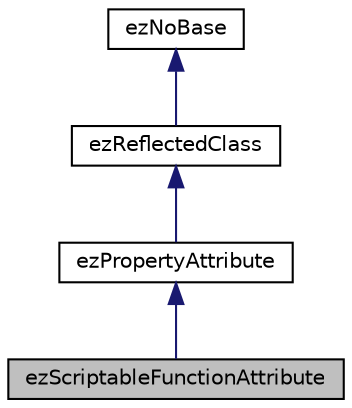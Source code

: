 digraph "ezScriptableFunctionAttribute"
{
 // LATEX_PDF_SIZE
  edge [fontname="Helvetica",fontsize="10",labelfontname="Helvetica",labelfontsize="10"];
  node [fontname="Helvetica",fontsize="10",shape=record];
  Node1 [label="ezScriptableFunctionAttribute",height=0.2,width=0.4,color="black", fillcolor="grey75", style="filled", fontcolor="black",tooltip="Attribute to mark a function up to be exposed to the scripting system. Arguments specify the names of..."];
  Node2 -> Node1 [dir="back",color="midnightblue",fontsize="10",style="solid",fontname="Helvetica"];
  Node2 [label="ezPropertyAttribute",height=0.2,width=0.4,color="black", fillcolor="white", style="filled",URL="$d7/d48/classez_property_attribute.htm",tooltip="Base class of all attributes can be used to decorate a RTTI property."];
  Node3 -> Node2 [dir="back",color="midnightblue",fontsize="10",style="solid",fontname="Helvetica"];
  Node3 [label="ezReflectedClass",height=0.2,width=0.4,color="black", fillcolor="white", style="filled",URL="$db/d45/classez_reflected_class.htm",tooltip="All classes that should be dynamically reflectable, need to be derived from this base class."];
  Node4 -> Node3 [dir="back",color="midnightblue",fontsize="10",style="solid",fontname="Helvetica"];
  Node4 [label="ezNoBase",height=0.2,width=0.4,color="black", fillcolor="white", style="filled",URL="$d4/d02/classez_no_base.htm",tooltip="Dummy type to pass to templates and macros that expect a base type for a class that has no base."];
}
